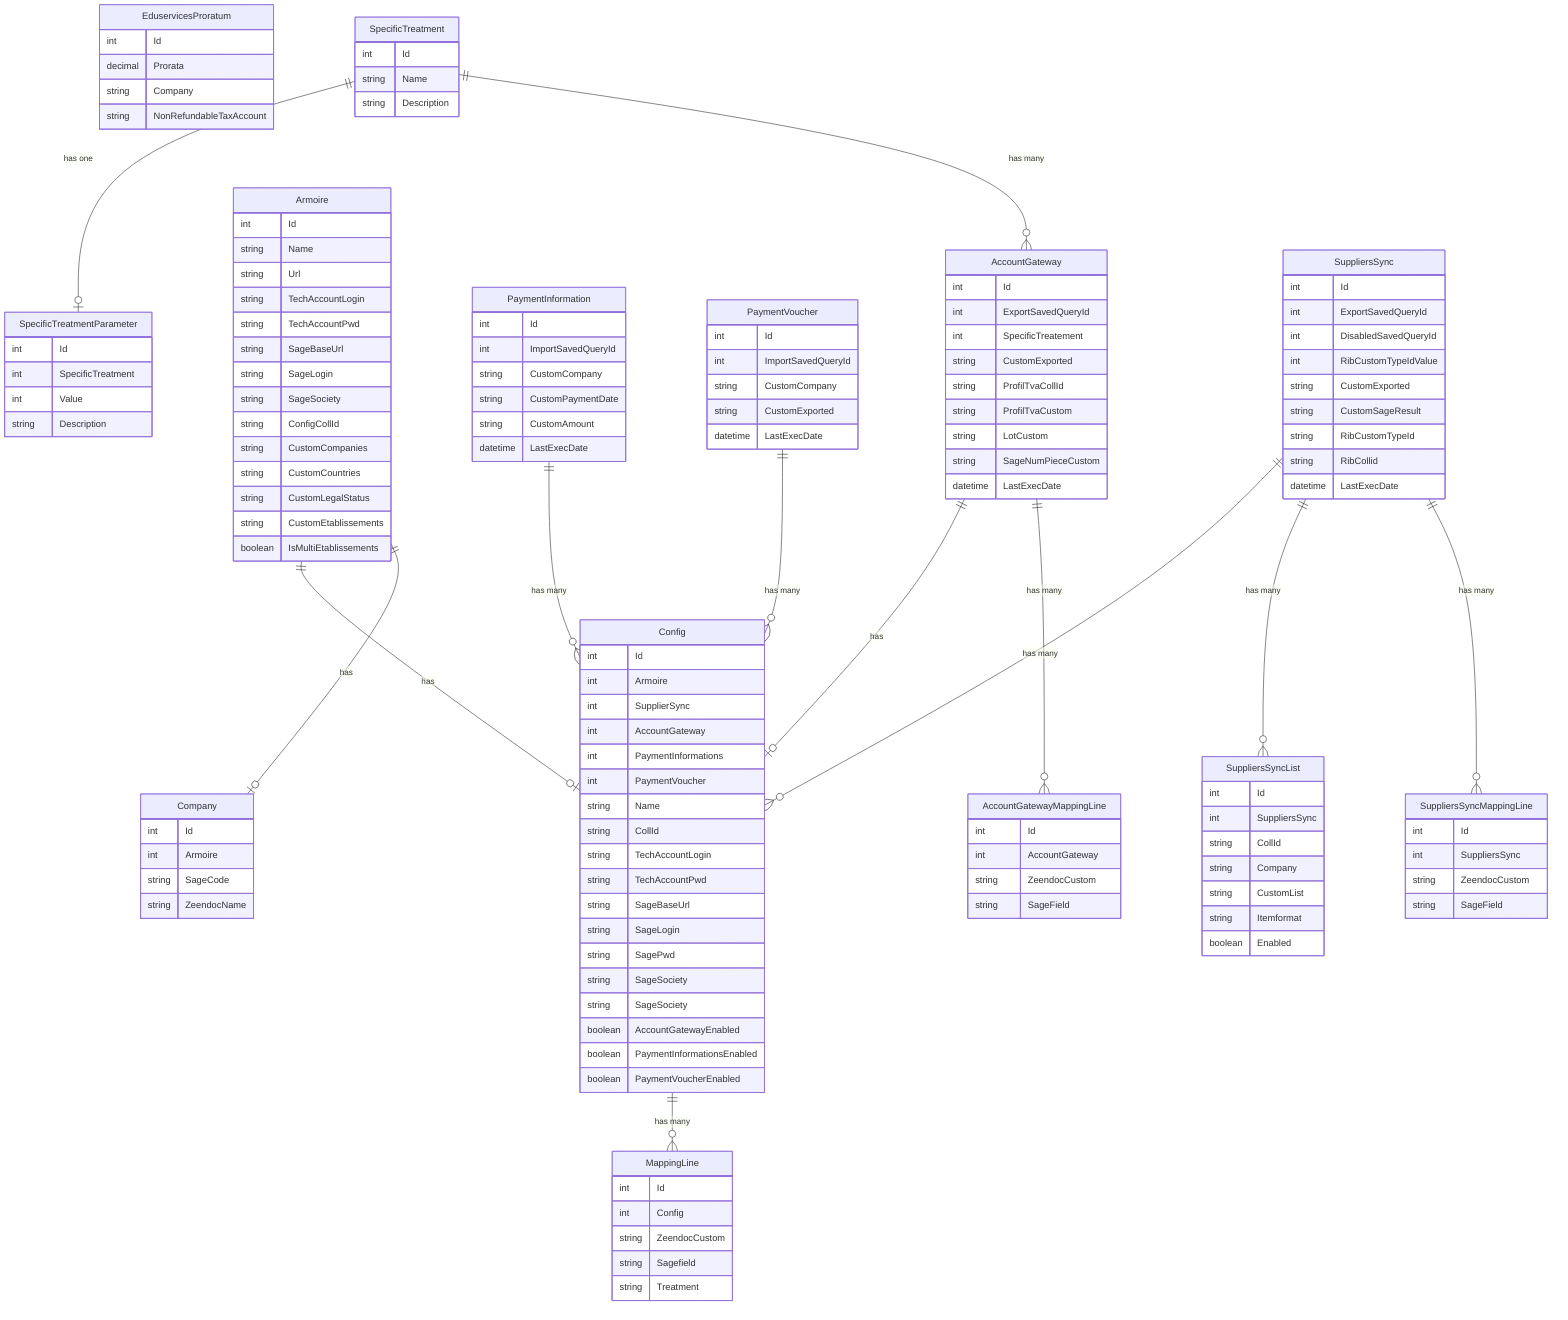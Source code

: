 erDiagram

AccountGateway {
int Id
int ExportSavedQueryId
int SpecificTreatement
string CustomExported
string ProfilTvaCollId
string ProfilTvaCustom
string LotCustom
string SageNumPieceCustom
datetime LastExecDate
}

AccountGateway||--o{ AccountGatewayMappingLine : "has many"
AccountGateway||--o| Config : "has"

AccountGatewayMappingLine {
int Id
int AccountGateway
string ZeendocCustom
string SageField
}

Armoire {
int Id
string Name
string Url
string TechAccountLogin
string TechAccountPwd
string SageBaseUrl
string SageLogin
string SageSociety
string ConfigCollId
string CustomCompanies
string CustomCountries
string CustomLegalStatus
string CustomEtablissements
boolean IsMultiEtablissements
}

Armoire||--o| Company : "has"
Armoire||--o| Config : "has"

Company {
int Id
int Armoire
string SageCode
string ZeendocName
}

Config {
int Id
int Armoire
int SupplierSync
int AccountGateway
int PaymentInformations
int PaymentVoucher
string Name
string CollId
string TechAccountLogin
string TechAccountPwd
string SageBaseUrl
string SageLogin
string SagePwd
string SageSociety
string SageSociety
boolean AccountGatewayEnabled
boolean PaymentInformationsEnabled
boolean PaymentVoucherEnabled
}

Config||--o{ MappingLine : "has many"

EduservicesProratum {
int Id
decimal Prorata
string Company
string NonRefundableTaxAccount
}

MappingLine {
int Id
int Config
string ZeendocCustom
string Sagefield
string Treatment
}

PaymentInformation {
int Id
int ImportSavedQueryId
string CustomCompany
string CustomPaymentDate
string CustomAmount
datetime LastExecDate
}

PaymentInformation ||--o{ Config : "has many"
PaymentVoucher {
int Id
int ImportSavedQueryId
string CustomCompany
string CustomExported
datetime LastExecDate
}
PaymentVoucher ||--o{ Config : "has many"

SpecificTreatment{
int Id
string Name
string Description
}
SpecificTreatment||--o{ AccountGateway : "has many"

SpecificTreatmentParameter{
int Id
int SpecificTreatment
int Value
string Description
}
SpecificTreatment||--o| SpecificTreatmentParameter : "has one"

SuppliersSyncList{
  int Id
  int SuppliersSync
  string CollId
  string Company
  string CustomList
  string Itemformat
  boolean Enabled
}

SuppliersSyncMappingLine{
  int Id
  int SuppliersSync
  string ZeendocCustom
  string SageField
}

SuppliersSync{
  int Id
  int ExportSavedQueryId
  int DisabledSavedQueryId
  int RibCustomTypeIdValue
  string CustomExported
  string CustomSageResult
  string RibCustomTypeId
  string RibCollid
  datetime LastExecDate
}
SuppliersSync ||--o{ SuppliersSyncMappingLine : "has many"
SuppliersSync ||--o{ SuppliersSyncList: "has many"
SuppliersSync ||--o{ Config : "has many"